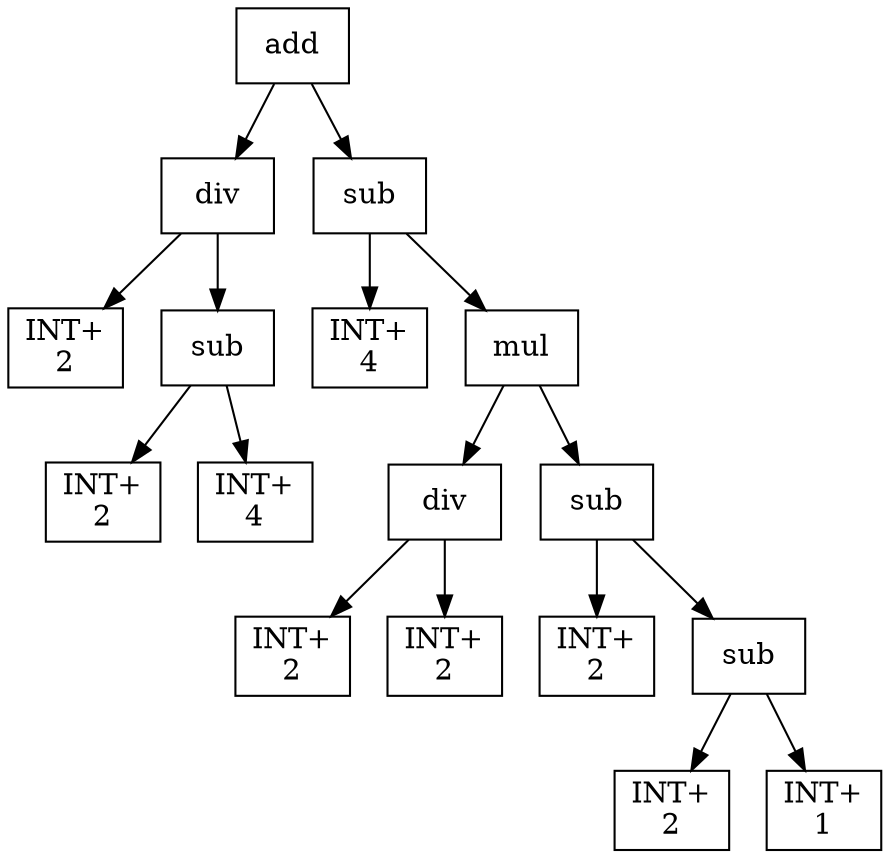 digraph expr {
  node [shape=box];
  n1 [label="add"];
  n2 [label="div"];
  n3 [label="INT+\n2"];
  n4 [label="sub"];
  n5 [label="INT+\n2"];
  n6 [label="INT+\n4"];
  n4 -> n5;
  n4 -> n6;
  n2 -> n3;
  n2 -> n4;
  n7 [label="sub"];
  n8 [label="INT+\n4"];
  n9 [label="mul"];
  n10 [label="div"];
  n11 [label="INT+\n2"];
  n12 [label="INT+\n2"];
  n10 -> n11;
  n10 -> n12;
  n13 [label="sub"];
  n14 [label="INT+\n2"];
  n15 [label="sub"];
  n16 [label="INT+\n2"];
  n17 [label="INT+\n1"];
  n15 -> n16;
  n15 -> n17;
  n13 -> n14;
  n13 -> n15;
  n9 -> n10;
  n9 -> n13;
  n7 -> n8;
  n7 -> n9;
  n1 -> n2;
  n1 -> n7;
}